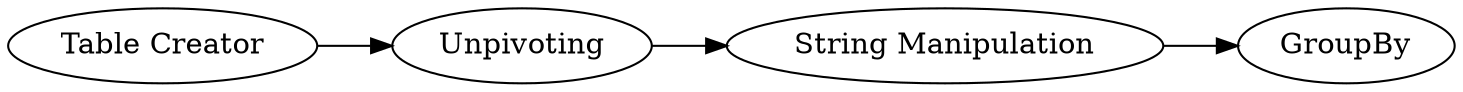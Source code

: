 digraph {
	1 [label="Table Creator"]
	2 [label=Unpivoting]
	3 [label="String Manipulation"]
	4 [label=GroupBy]
	1 -> 2
	2 -> 3
	3 -> 4
	rankdir=LR
}
